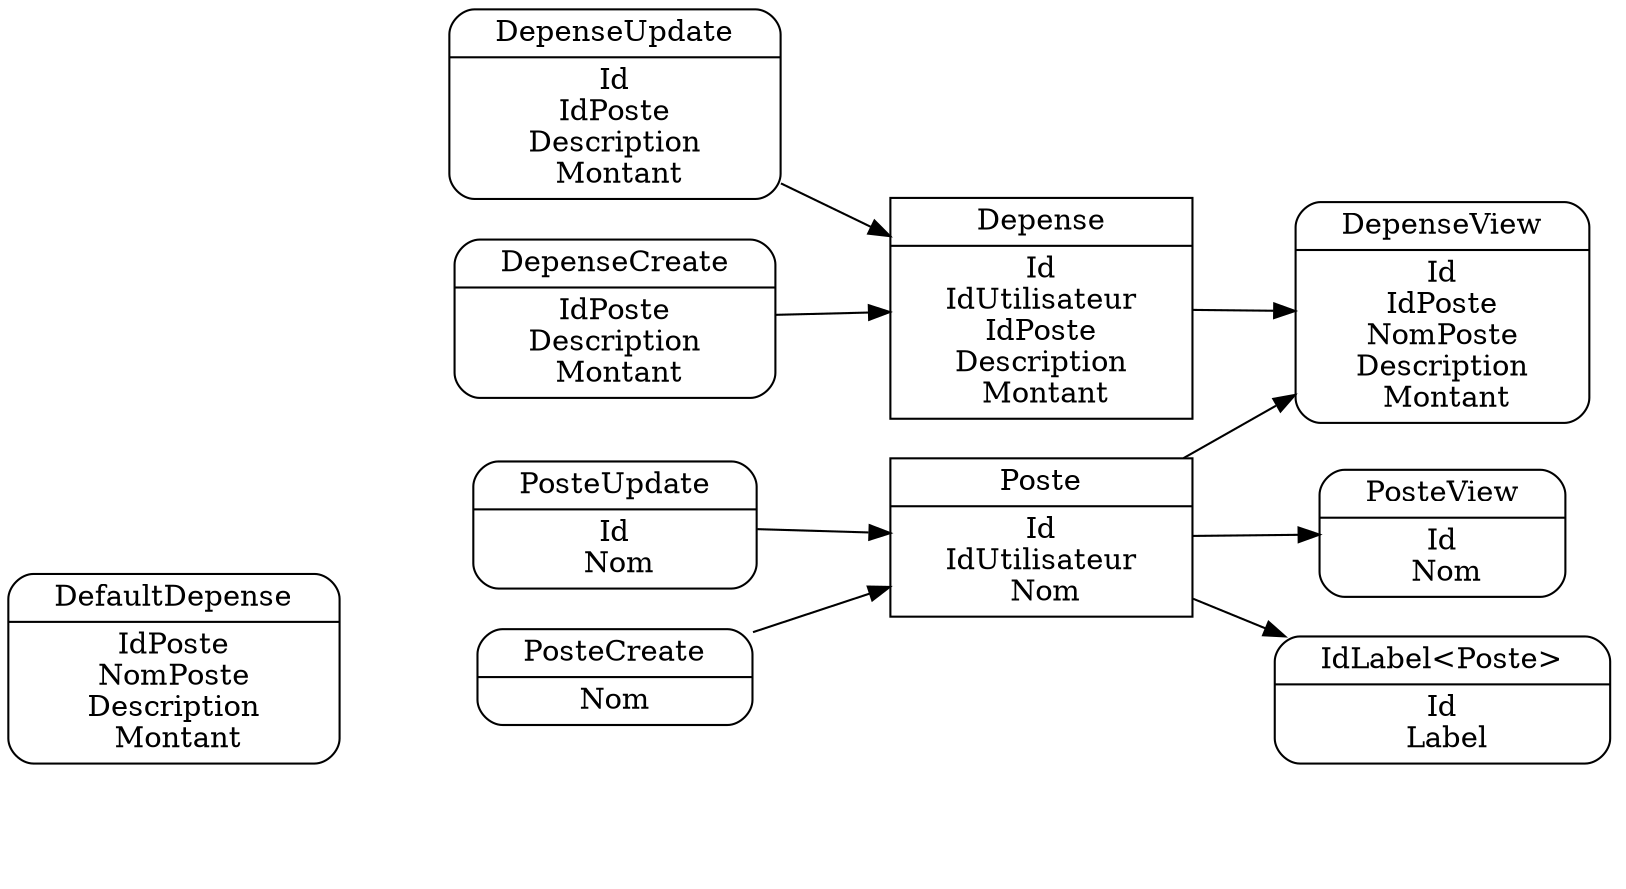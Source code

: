 digraph G {
    rankdir="LR"
    node [margin="0.30,0.055"]

    subgraph ecritures {
        rank=same
        rank_ecritures [style="invis"]
        node [shape="Mrecord"]
        DepenseUpdate [label="{{DepenseUpdate | Id \n IdPoste \n Description \n Montant}}"]
        DepenseCreate [label="{{DepenseCreate | IdPoste \n Description \n Montant}}"]
        PosteUpdate [label="{{PosteUpdate | Id \n Nom}}"]
        PosteCreate [label="{{PosteCreate | Nom}}"]
    }

    subgraph entites {
        rank=same
        node [shape="record"]
        rank_entites [style="invis"]
        Depense [label="{{Depense | Id \n IdUtilisateur \n IdPoste \n Description \n Montant}}"]
        Poste [label="{{Poste | Id \n IdUtilisateur \n Nom}}"]
    }

    subgraph entitesView {
        rank=same
        node [shape="Mrecord"]
        rank_entitesView [style="invis"]
        DepenseView [label="{{DepenseView | Id \n IdPoste \n NomPoste \n Description \n Montant}}"]
        PosteView [label="{{PosteView | Id \n Nom}}"]
        IdLabelPoste [label="{{IdLabel\<Poste\> | Id \n Label}}"]
    }

    subgraph others {
        rank=same
        node [shape="Mrecord"]
        rank_others [style="invis"]
        DefaultDepense [label="{{DefaultDepense | IdPoste \n NomPoste \n Description \n Montant}}"]
    }

    subgraph {
        edge [style="invis"]
        
        rank_others -> rank_ecritures -> rank_entites -> rank_entitesView
    }

    {DepenseUpdate, DepenseCreate } -> Depense 
    {Depense, Poste} -> DepenseView
    {PosteCreate, PosteUpdate} -> Poste
    Poste -> PosteView
    Poste -> IdLabelPoste
}
